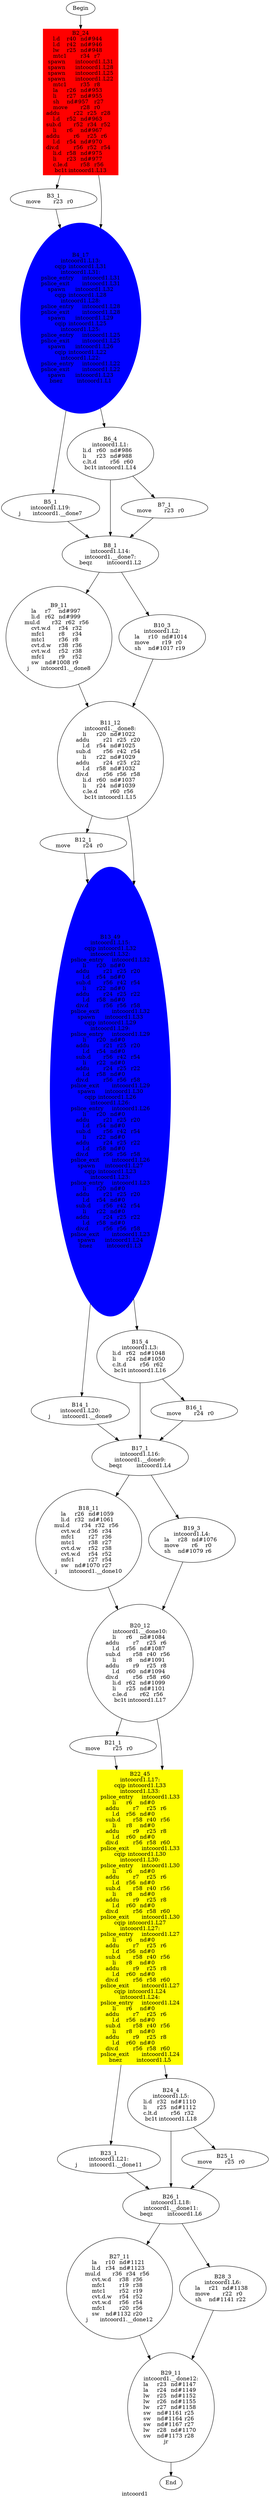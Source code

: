 digraph G{
	label = "intcoord1"	style = "dashed";
	color = purple;
	Node0 [label = "Begin"];
	Node0 -> {Node2 }
	Node1 [label = "End"];
	Node1 -> {}
	Node2 [label = "B2_24\nl.d	r40	nd#944	\nl.d	r42	nd#946	\nlw	r25	nd#948	\nmtc1	r34	r7	\nspawn	intcoord1.L31\nspawn	intcoord1.L28\nspawn	intcoord1.L25\nspawn	intcoord1.L22\nmtc1	r35	r8	\nla	r26	nd#953	\nli	r27	nd#955	\nsh	nd#957	r27	\nmove	r28	r0	\naddu	r22	r25	r28	\nl.d	r52	nd#963	\nsub.d	r52	r34	r52	\nli	r6	nd#967	\naddu	r6	r25	r6	\nl.d	r54	nd#970	\ndiv.d	r56	r52	r54	\nli.d	r58	nd#975	\nli	r23	nd#977	\nc.le.d	r58	r56	\nbc1t	intcoord1.L13\n"];
	Node2 -> {Node3 Node4 }
	Node3 [label = "B3_1\nmove	r23	r0	\n"];
	Node3 -> {Node4 }
	Node4 [label = "B4_17\nintcoord1.L13:\ncqip	intcoord1.L31\nintcoord1.L31:\npslice_entry	intcoord1.L31\npslice_exit	intcoord1.L31\nspawn	intcoord1.L32\ncqip	intcoord1.L28\nintcoord1.L28:\npslice_entry	intcoord1.L28\npslice_exit	intcoord1.L28\nspawn	intcoord1.L29\ncqip	intcoord1.L25\nintcoord1.L25:\npslice_entry	intcoord1.L25\npslice_exit	intcoord1.L25\nspawn	intcoord1.L26\ncqip	intcoord1.L22\nintcoord1.L22:\npslice_entry	intcoord1.L22\npslice_exit	intcoord1.L22\nspawn	intcoord1.L23\nbnez	intcoord1.L1\n"];
	Node4 -> {Node5 Node6 }
	Node5 [label = "B5_1\nintcoord1.L19:\nj	intcoord1.__done7\n"];
	Node5 -> {Node8 }
	Node6 [label = "B6_4\nintcoord1.L1:\nli.d	r60	nd#986	\nli	r23	nd#988	\nc.lt.d	r56	r60	\nbc1t	intcoord1.L14\n"];
	Node6 -> {Node7 Node8 }
	Node7 [label = "B7_1\nmove	r23	r0	\n"];
	Node7 -> {Node8 }
	Node8 [label = "B8_1\nintcoord1.L14:\nintcoord1.__done7:\nbeqz	intcoord1.L2\n"];
	Node8 -> {Node9 Node10 }
	Node9 [label = "B9_11\nla	r7	nd#997	\nli.d	r62	nd#999	\nmul.d	r32	r62	r56	\ncvt.w.d	r34	r32	\nmfc1	r8	r34	\nmtc1	r36	r8	\ncvt.d.w	r38	r36	\ncvt.w.d	r52	r38	\nmfc1	r9	r52	\nsw	nd#1008	r9	\nj	intcoord1.__done8\n"];
	Node9 -> {Node11 }
	Node10 [label = "B10_3\nintcoord1.L2:\nla	r10	nd#1014	\nmove	r19	r0	\nsh	nd#1017	r19	\n"];
	Node10 -> {Node11 }
	Node11 [label = "B11_12\nintcoord1.__done8:\nli	r20	nd#1022	\naddu	r21	r25	r20	\nl.d	r54	nd#1025	\nsub.d	r56	r42	r54	\nli	r22	nd#1029	\naddu	r24	r25	r22	\nl.d	r58	nd#1032	\ndiv.d	r56	r56	r58	\nli.d	r60	nd#1037	\nli	r24	nd#1039	\nc.le.d	r60	r56	\nbc1t	intcoord1.L15\n"];
	Node11 -> {Node12 Node13 }
	Node12 [label = "B12_1\nmove	r24	r0	\n"];
	Node12 -> {Node13 }
	Node13 [label = "B13_49\nintcoord1.L15:\ncqip	intcoord1.L32\nintcoord1.L32:\npslice_entry	intcoord1.L32\nli	r20	nd#0	\naddu	r21	r25	r20	\nl.d	r54	nd#0	\nsub.d	r56	r42	r54	\nli	r22	nd#0	\naddu	r24	r25	r22	\nl.d	r58	nd#0	\ndiv.d	r56	r56	r58	\npslice_exit	intcoord1.L32\nspawn	intcoord1.L33\ncqip	intcoord1.L29\nintcoord1.L29:\npslice_entry	intcoord1.L29\nli	r20	nd#0	\naddu	r21	r25	r20	\nl.d	r54	nd#0	\nsub.d	r56	r42	r54	\nli	r22	nd#0	\naddu	r24	r25	r22	\nl.d	r58	nd#0	\ndiv.d	r56	r56	r58	\npslice_exit	intcoord1.L29\nspawn	intcoord1.L30\ncqip	intcoord1.L26\nintcoord1.L26:\npslice_entry	intcoord1.L26\nli	r20	nd#0	\naddu	r21	r25	r20	\nl.d	r54	nd#0	\nsub.d	r56	r42	r54	\nli	r22	nd#0	\naddu	r24	r25	r22	\nl.d	r58	nd#0	\ndiv.d	r56	r56	r58	\npslice_exit	intcoord1.L26\nspawn	intcoord1.L27\ncqip	intcoord1.L23\nintcoord1.L23:\npslice_entry	intcoord1.L23\nli	r20	nd#0	\naddu	r21	r25	r20	\nl.d	r54	nd#0	\nsub.d	r56	r42	r54	\nli	r22	nd#0	\naddu	r24	r25	r22	\nl.d	r58	nd#0	\ndiv.d	r56	r56	r58	\npslice_exit	intcoord1.L23\nspawn	intcoord1.L24\nbnez	intcoord1.L3\n"];
	Node13 -> {Node14 Node15 }
	Node14 [label = "B14_1\nintcoord1.L20:\nj	intcoord1.__done9\n"];
	Node14 -> {Node17 }
	Node15 [label = "B15_4\nintcoord1.L3:\nli.d	r62	nd#1048	\nli	r24	nd#1050	\nc.lt.d	r56	r62	\nbc1t	intcoord1.L16\n"];
	Node15 -> {Node16 Node17 }
	Node16 [label = "B16_1\nmove	r24	r0	\n"];
	Node16 -> {Node17 }
	Node17 [label = "B17_1\nintcoord1.L16:\nintcoord1.__done9:\nbeqz	intcoord1.L4\n"];
	Node17 -> {Node18 Node19 }
	Node18 [label = "B18_11\nla	r26	nd#1059	\nli.d	r32	nd#1061	\nmul.d	r34	r32	r56	\ncvt.w.d	r36	r34	\nmfc1	r27	r36	\nmtc1	r38	r27	\ncvt.d.w	r52	r38	\ncvt.w.d	r54	r52	\nmfc1	r27	r54	\nsw	nd#1070	r27	\nj	intcoord1.__done10\n"];
	Node18 -> {Node20 }
	Node19 [label = "B19_3\nintcoord1.L4:\nla	r28	nd#1076	\nmove	r6	r0	\nsh	nd#1079	r6	\n"];
	Node19 -> {Node20 }
	Node20 [label = "B20_12\nintcoord1.__done10:\nli	r6	nd#1084	\naddu	r7	r25	r6	\nl.d	r56	nd#1087	\nsub.d	r58	r40	r56	\nli	r8	nd#1091	\naddu	r9	r25	r8	\nl.d	r60	nd#1094	\ndiv.d	r56	r58	r60	\nli.d	r62	nd#1099	\nli	r25	nd#1101	\nc.le.d	r62	r56	\nbc1t	intcoord1.L17\n"];
	Node20 -> {Node21 Node22 }
	Node21 [label = "B21_1\nmove	r25	r0	\n"];
	Node21 -> {Node22 }
	Node22 [label = "B22_45\nintcoord1.L17:\ncqip	intcoord1.L33\nintcoord1.L33:\npslice_entry	intcoord1.L33\nli	r6	nd#0	\naddu	r7	r25	r6	\nl.d	r56	nd#0	\nsub.d	r58	r40	r56	\nli	r8	nd#0	\naddu	r9	r25	r8	\nl.d	r60	nd#0	\ndiv.d	r56	r58	r60	\npslice_exit	intcoord1.L33\ncqip	intcoord1.L30\nintcoord1.L30:\npslice_entry	intcoord1.L30\nli	r6	nd#0	\naddu	r7	r25	r6	\nl.d	r56	nd#0	\nsub.d	r58	r40	r56	\nli	r8	nd#0	\naddu	r9	r25	r8	\nl.d	r60	nd#0	\ndiv.d	r56	r58	r60	\npslice_exit	intcoord1.L30\ncqip	intcoord1.L27\nintcoord1.L27:\npslice_entry	intcoord1.L27\nli	r6	nd#0	\naddu	r7	r25	r6	\nl.d	r56	nd#0	\nsub.d	r58	r40	r56	\nli	r8	nd#0	\naddu	r9	r25	r8	\nl.d	r60	nd#0	\ndiv.d	r56	r58	r60	\npslice_exit	intcoord1.L27\ncqip	intcoord1.L24\nintcoord1.L24:\npslice_entry	intcoord1.L24\nli	r6	nd#0	\naddu	r7	r25	r6	\nl.d	r56	nd#0	\nsub.d	r58	r40	r56	\nli	r8	nd#0	\naddu	r9	r25	r8	\nl.d	r60	nd#0	\ndiv.d	r56	r58	r60	\npslice_exit	intcoord1.L24\nbnez	intcoord1.L5\n"];
	Node22 -> {Node23 Node24 }
	Node23 [label = "B23_1\nintcoord1.L21:\nj	intcoord1.__done11\n"];
	Node23 -> {Node26 }
	Node24 [label = "B24_4\nintcoord1.L5:\nli.d	r32	nd#1110	\nli	r25	nd#1112	\nc.lt.d	r56	r32	\nbc1t	intcoord1.L18\n"];
	Node24 -> {Node25 Node26 }
	Node25 [label = "B25_1\nmove	r25	r0	\n"];
	Node25 -> {Node26 }
	Node26 [label = "B26_1\nintcoord1.L18:\nintcoord1.__done11:\nbeqz	intcoord1.L6\n"];
	Node26 -> {Node27 Node28 }
	Node27 [label = "B27_11\nla	r10	nd#1121	\nli.d	r34	nd#1123	\nmul.d	r36	r34	r56	\ncvt.w.d	r38	r36	\nmfc1	r19	r38	\nmtc1	r52	r19	\ncvt.d.w	r54	r52	\ncvt.w.d	r56	r54	\nmfc1	r20	r56	\nsw	nd#1132	r20	\nj	intcoord1.__done12\n"];
	Node27 -> {Node29 }
	Node28 [label = "B28_3\nintcoord1.L6:\nla	r21	nd#1138	\nmove	r22	r0	\nsh	nd#1141	r22	\n"];
	Node28 -> {Node29 }
	Node29 [label = "B29_11\nintcoord1.__done12:\nla	r23	nd#1147	\nla	r24	nd#1149	\nlw	r25	nd#1152	\nlw	r26	nd#1155	\nlw	r27	nd#1158	\nsw	nd#1161	r25	\nsw	nd#1164	r26	\nsw	nd#1167	r27	\nlw	r28	nd#1170	\nsw	nd#1173	r28	\njr	\n"];
	Node29 -> {Node1 }
	Node2 [shape = box ,style=filled ,color=red];
	Node2 [shape = box ,style=filled ,color=red];
	Node2 [shape = box ,style=filled ,color=red];
	Node2 [shape = box ,style=filled ,color=red];
	Node4 [shape = ellipse ,style=filled ,color=blue];
	Node4 [shape = ellipse ,style=filled ,color=blue];
	Node4 [shape = ellipse ,style=filled ,color=blue];
	Node4 [shape = ellipse ,style=filled ,color=blue];
	Node13 [shape = ellipse ,style=filled ,color=blue];
	Node13 [shape = ellipse ,style=filled ,color=blue];
	Node13 [shape = ellipse ,style=filled ,color=blue];
	Node13 [shape = ellipse ,style=filled ,color=blue];
	Node22 [shape = polygon ,style=filled ,color=yellow];
	Node22 [shape = polygon ,style=filled ,color=yellow];
	Node22 [shape = polygon ,style=filled ,color=yellow];
	Node22 [shape = polygon ,style=filled ,color=yellow];
}
